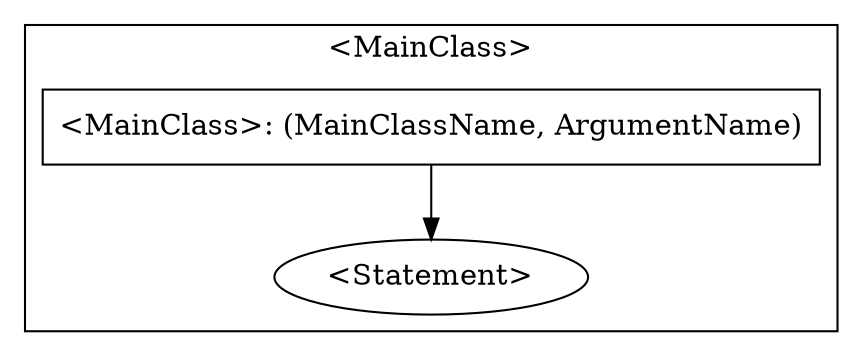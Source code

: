 digraph {

    subgraph clusterMainClass {
        label="<MainClass>"
        mainClass[shape="box" label="<MainClass>: (MainClassName, ArgumentName)"];
        mainClassStatement[label="<Statement>"];
    }

    {
        mainClass -> mainClassStatement;
    }
}